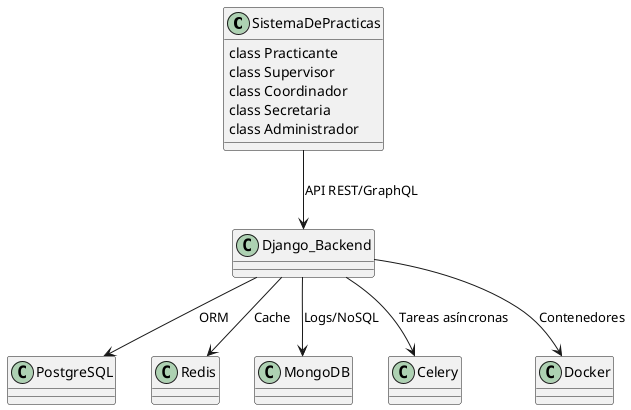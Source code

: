 @startuml
!define RECTANGLE class

RECTANGLE SistemaDePracticas {
  RECTANGLE Practicante
  RECTANGLE Supervisor
  RECTANGLE Coordinador
  RECTANGLE Secretaria
  RECTANGLE Administrador
}
RECTANGLE Django_Backend
RECTANGLE PostgreSQL
RECTANGLE Redis
RECTANGLE MongoDB
RECTANGLE Celery
RECTANGLE Docker

SistemaDePracticas --> Django_Backend : API REST/GraphQL
Django_Backend --> PostgreSQL : ORM
Django_Backend --> Redis : Cache
Django_Backend --> MongoDB : Logs/NoSQL
Django_Backend --> Celery : Tareas asíncronas
Django_Backend --> Docker : Contenedores
@enduml
